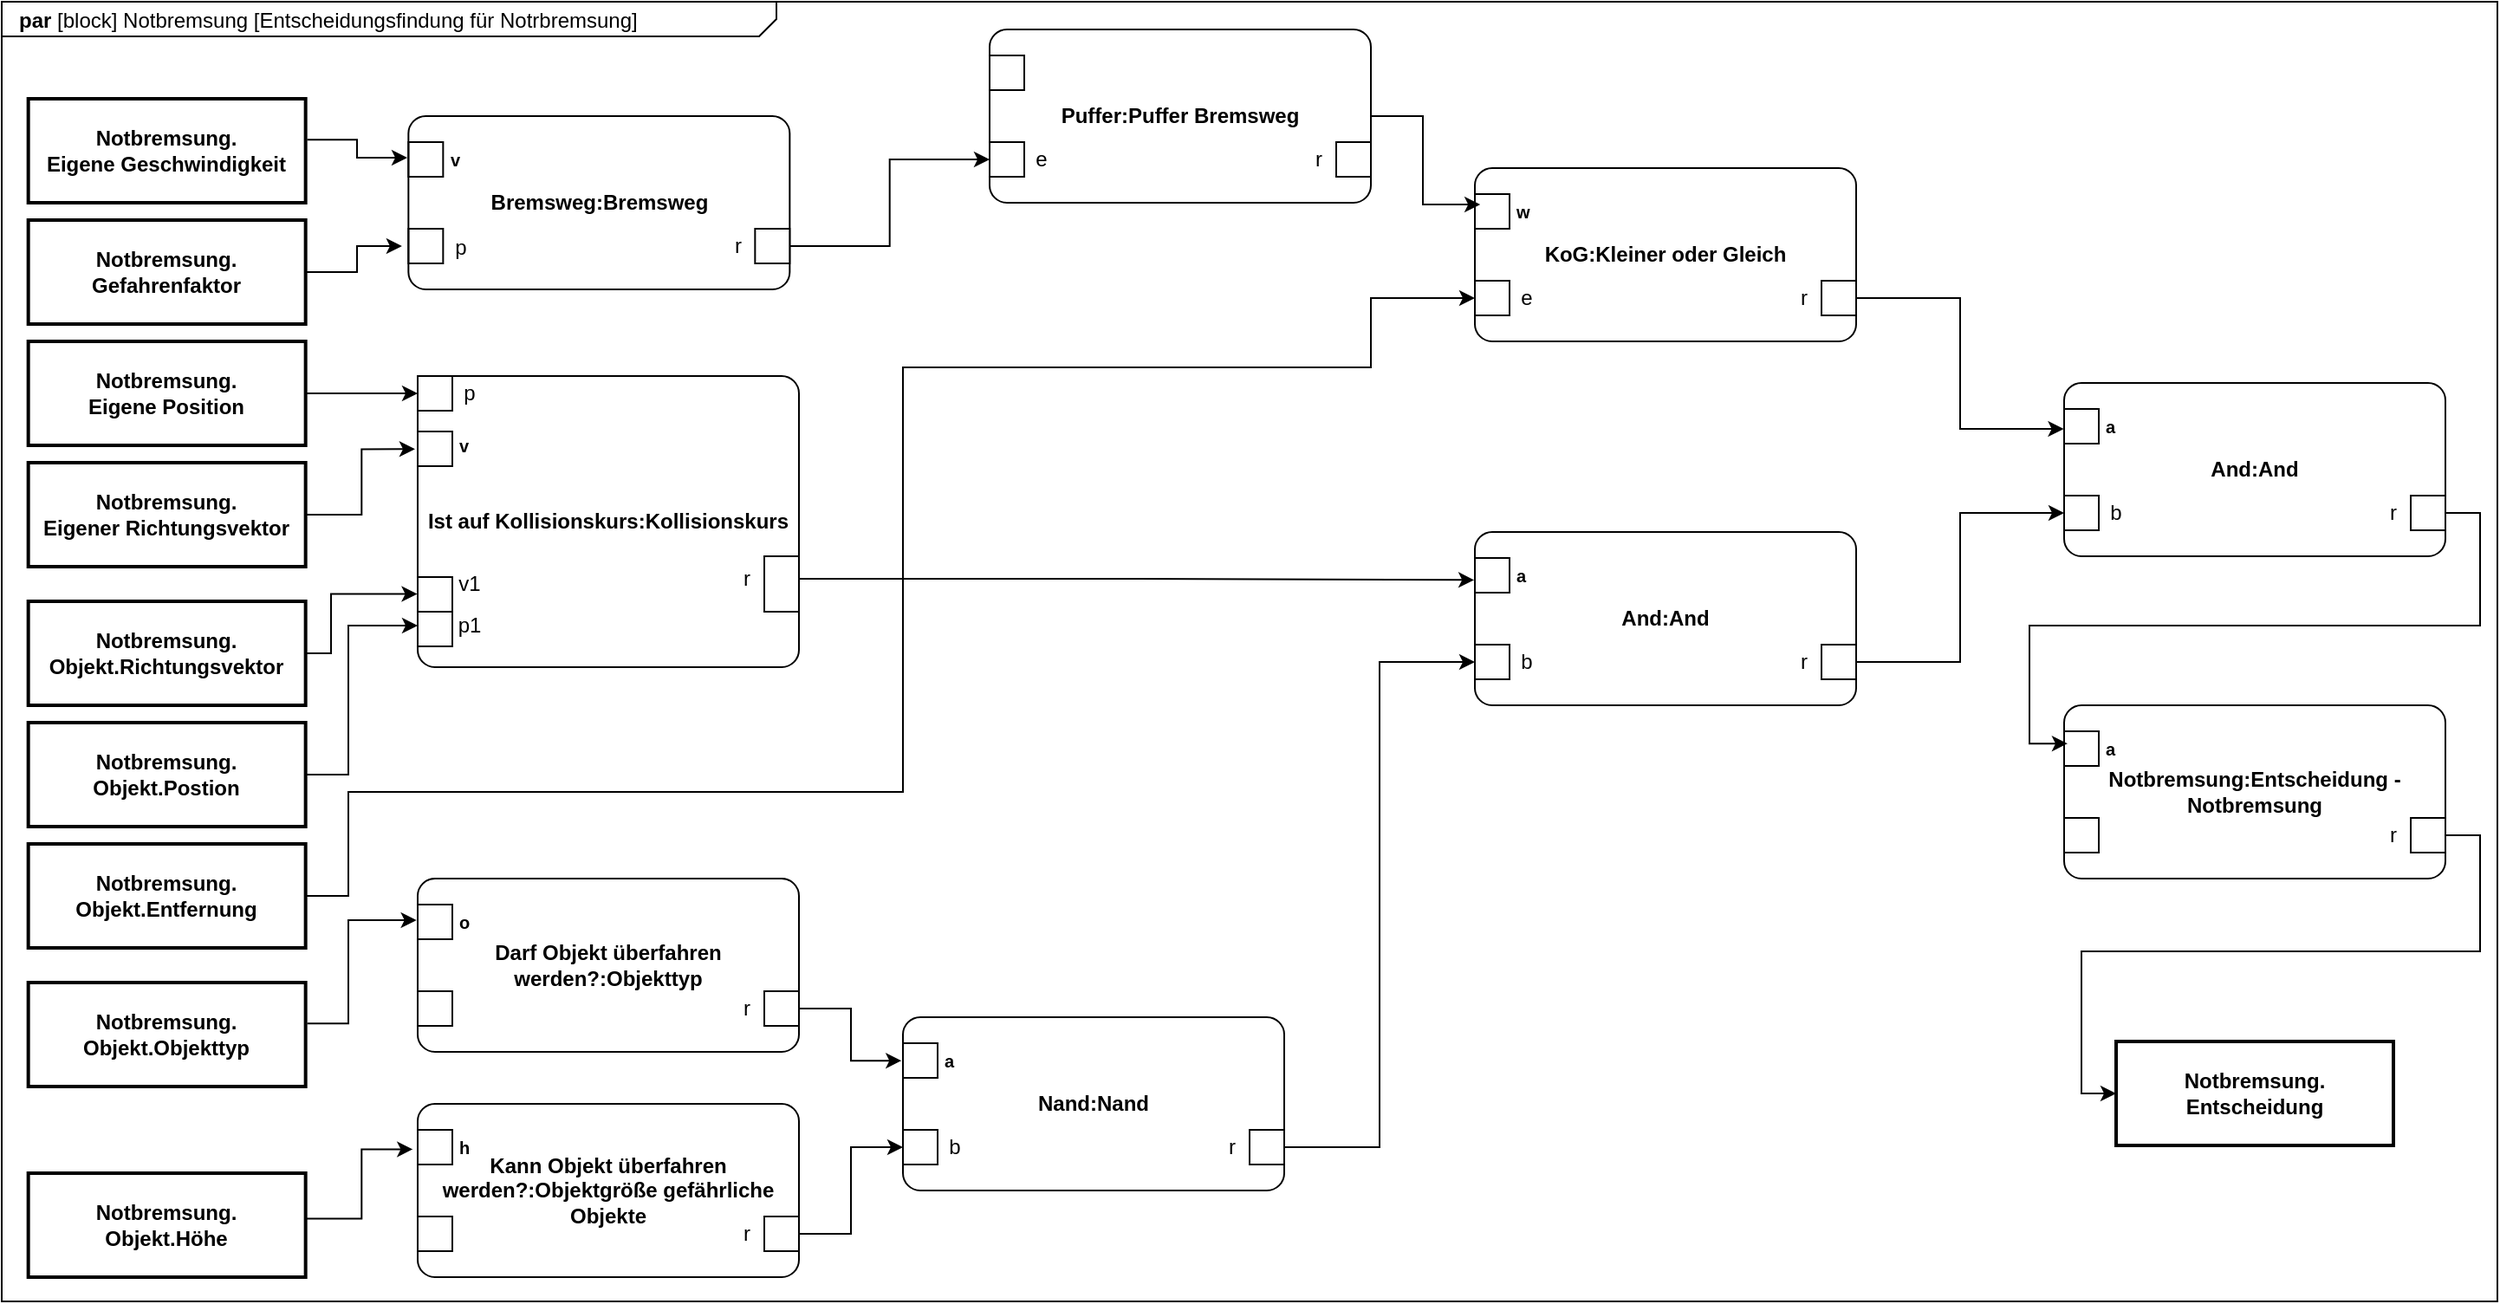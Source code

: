 <mxfile version="22.1.18" type="device" pages="2">
  <diagram name="par" id="Bq7eF_4bBTD27X3pA19A">
    <mxGraphModel dx="1434" dy="752" grid="1" gridSize="10" guides="1" tooltips="1" connect="1" arrows="1" fold="1" page="1" pageScale="1" pageWidth="1169" pageHeight="827" math="0" shadow="0">
      <root>
        <mxCell id="0" />
        <mxCell id="1" parent="0" />
        <mxCell id="tHy0NTULSGOU4mEi5fOq-87" value="&lt;p style=&quot;margin:0px;margin-top:4px;margin-left:10px;text-align:left;&quot;&gt;&lt;b&gt;par &lt;/b&gt;[block]&amp;nbsp;Notbremsung [Entscheidungsfindung für Notrbremsung]&lt;/p&gt;" style="html=1;shape=mxgraph.sysml.package;labelX=447;align=left;spacingLeft=10;overflow=fill;whiteSpace=wrap;recursiveResize=0;" parent="1" vertex="1">
          <mxGeometry x="30" y="30" width="1440" height="750" as="geometry" />
        </mxCell>
        <mxCell id="tHy0NTULSGOU4mEi5fOq-1" value="Kann Objekt überfahren werden?:&lt;b&gt;Objektgröße gefährliche Objekte&lt;/b&gt;" style="html=1;shape=mxgraph.sysml.paramDgm;fontStyle=1;whiteSpace=wrap;align=center;points=[[0,0.5,0,0,0]];" parent="1" vertex="1">
          <mxGeometry x="270" y="666" width="220" height="100" as="geometry" />
        </mxCell>
        <mxCell id="tHy0NTULSGOU4mEi5fOq-2" value="h" style="resizable=0;html=1;align=left;verticalAlign=middle;labelPosition=left;verticalLabelPosition=middle;labelBackgroundColor=none;fontSize=10;spacingLeft=22;fontStyle=1;" parent="tHy0NTULSGOU4mEi5fOq-1" connectable="0" vertex="1">
          <mxGeometry y="25" as="geometry" />
        </mxCell>
        <mxCell id="tHy0NTULSGOU4mEi5fOq-3" value="" style="resizable=0;html=1;align=left;verticalAlign=middle;labelPosition=left;verticalLabelPosition=middle;labelBackgroundColor=none;fontSize=10;spacingLeft=22;fontStyle=1;" parent="tHy0NTULSGOU4mEi5fOq-1" connectable="0" vertex="1">
          <mxGeometry y="75" as="geometry" />
        </mxCell>
        <mxCell id="tHy0NTULSGOU4mEi5fOq-33" value="" style="verticalLabelPosition=bottom;verticalAlign=top;html=1;shape=mxgraph.basic.rect;fillColor2=none;strokeWidth=1;size=20;indent=5;" parent="tHy0NTULSGOU4mEi5fOq-1" vertex="1">
          <mxGeometry x="200" y="65" width="20" height="20" as="geometry" />
        </mxCell>
        <mxCell id="tHy0NTULSGOU4mEi5fOq-34" value="r" style="text;html=1;strokeColor=none;fillColor=none;align=center;verticalAlign=middle;whiteSpace=wrap;rounded=0;" parent="tHy0NTULSGOU4mEi5fOq-1" vertex="1">
          <mxGeometry x="160" y="60" width="60" height="30" as="geometry" />
        </mxCell>
        <mxCell id="tHy0NTULSGOU4mEi5fOq-7" value="Notbremsung.&lt;br&gt;Objekt.Höhe" style="shape=rect;strokeWidth=2;fontStyle=1;html=1;whiteSpace=wrap;align=center;" parent="1" vertex="1">
          <mxGeometry x="45.33" y="706" width="160" height="60" as="geometry" />
        </mxCell>
        <mxCell id="tHy0NTULSGOU4mEi5fOq-8" value="" style="align=left;html=1;verticalAlign=middle;labelPosition=right;verticalLabelPosition=middle;labelBackgroundColor=none;fontSize=10" parent="tHy0NTULSGOU4mEi5fOq-7" connectable="0" vertex="1">
          <mxGeometry x="160" y="30" as="geometry" />
        </mxCell>
        <mxCell id="tHy0NTULSGOU4mEi5fOq-14" style="edgeStyle=orthogonalEdgeStyle;rounded=0;orthogonalLoop=1;jettySize=auto;html=1;exitX=1.004;exitY=0.437;exitDx=0;exitDy=0;exitPerimeter=0;entryX=-0.013;entryY=0.262;entryDx=0;entryDy=0;entryPerimeter=0;" parent="1" source="tHy0NTULSGOU4mEi5fOq-7" target="tHy0NTULSGOU4mEi5fOq-1" edge="1">
          <mxGeometry relative="1" as="geometry">
            <mxPoint x="270" y="696.32" as="targetPoint" />
          </mxGeometry>
        </mxCell>
        <mxCell id="tHy0NTULSGOU4mEi5fOq-157" style="edgeStyle=orthogonalEdgeStyle;rounded=0;orthogonalLoop=1;jettySize=auto;html=1;exitX=1;exitY=0.5;exitDx=0;exitDy=0;entryX=0;entryY=0.5;entryDx=0;entryDy=0;" parent="1" source="tHy0NTULSGOU4mEi5fOq-15" target="tHy0NTULSGOU4mEi5fOq-156" edge="1">
          <mxGeometry relative="1" as="geometry">
            <Array as="points">
              <mxPoint x="230" y="546" />
              <mxPoint x="230" y="486" />
              <mxPoint x="550" y="486" />
              <mxPoint x="550" y="241" />
              <mxPoint x="820" y="241" />
              <mxPoint x="820" y="201" />
            </Array>
          </mxGeometry>
        </mxCell>
        <mxCell id="tHy0NTULSGOU4mEi5fOq-15" value="Notbremsung.&lt;br&gt;Objekt.Entfernung" style="shape=rect;strokeWidth=2;fontStyle=1;html=1;whiteSpace=wrap;align=center;" parent="1" vertex="1">
          <mxGeometry x="45.33" y="516" width="160" height="60" as="geometry" />
        </mxCell>
        <mxCell id="tHy0NTULSGOU4mEi5fOq-16" value="" style="align=left;html=1;verticalAlign=middle;labelPosition=right;verticalLabelPosition=middle;labelBackgroundColor=none;fontSize=10" parent="tHy0NTULSGOU4mEi5fOq-15" connectable="0" vertex="1">
          <mxGeometry x="160" y="30" as="geometry" />
        </mxCell>
        <mxCell id="tHy0NTULSGOU4mEi5fOq-27" value="Notbremsung.&lt;br&gt;Objekt.Objekttyp" style="shape=rect;strokeWidth=2;fontStyle=1;html=1;whiteSpace=wrap;align=center;" parent="1" vertex="1">
          <mxGeometry x="45.33" y="596" width="160" height="60" as="geometry" />
        </mxCell>
        <mxCell id="tHy0NTULSGOU4mEi5fOq-28" value="" style="align=left;html=1;verticalAlign=middle;labelPosition=right;verticalLabelPosition=middle;labelBackgroundColor=none;fontSize=10" parent="tHy0NTULSGOU4mEi5fOq-27" connectable="0" vertex="1">
          <mxGeometry x="160" y="30" as="geometry" />
        </mxCell>
        <mxCell id="tHy0NTULSGOU4mEi5fOq-29" value="Darf Objekt überfahren werden?:Objekttyp" style="html=1;shape=mxgraph.sysml.paramDgm;fontStyle=1;whiteSpace=wrap;align=center;" parent="1" vertex="1">
          <mxGeometry x="270" y="536" width="220" height="100" as="geometry" />
        </mxCell>
        <mxCell id="tHy0NTULSGOU4mEi5fOq-30" value="o" style="resizable=0;html=1;align=left;verticalAlign=middle;labelPosition=left;verticalLabelPosition=middle;labelBackgroundColor=none;fontSize=10;spacingLeft=22;fontStyle=1;" parent="tHy0NTULSGOU4mEi5fOq-29" connectable="0" vertex="1">
          <mxGeometry y="25" as="geometry" />
        </mxCell>
        <mxCell id="tHy0NTULSGOU4mEi5fOq-31" value="" style="resizable=0;html=1;align=left;verticalAlign=middle;labelPosition=left;verticalLabelPosition=middle;labelBackgroundColor=none;fontSize=10;spacingLeft=22;fontStyle=1;" parent="tHy0NTULSGOU4mEi5fOq-29" connectable="0" vertex="1">
          <mxGeometry y="75" as="geometry" />
        </mxCell>
        <mxCell id="tHy0NTULSGOU4mEi5fOq-39" value="" style="verticalLabelPosition=bottom;verticalAlign=top;html=1;shape=mxgraph.basic.rect;fillColor2=none;strokeWidth=1;size=20;indent=5;" parent="tHy0NTULSGOU4mEi5fOq-29" vertex="1">
          <mxGeometry x="200" y="65" width="20" height="20" as="geometry" />
        </mxCell>
        <mxCell id="tHy0NTULSGOU4mEi5fOq-40" value="r" style="text;html=1;strokeColor=none;fillColor=none;align=center;verticalAlign=middle;whiteSpace=wrap;rounded=0;" parent="tHy0NTULSGOU4mEi5fOq-29" vertex="1">
          <mxGeometry x="160" y="60" width="60" height="30" as="geometry" />
        </mxCell>
        <mxCell id="tHy0NTULSGOU4mEi5fOq-32" style="edgeStyle=orthogonalEdgeStyle;rounded=0;orthogonalLoop=1;jettySize=auto;html=1;exitX=1.006;exitY=0.394;exitDx=0;exitDy=0;entryX=-0.003;entryY=0.24;entryDx=0;entryDy=0;entryPerimeter=0;exitPerimeter=0;" parent="1" source="tHy0NTULSGOU4mEi5fOq-27" target="tHy0NTULSGOU4mEi5fOq-29" edge="1">
          <mxGeometry relative="1" as="geometry">
            <mxPoint x="211" y="566" as="sourcePoint" />
            <mxPoint x="270" y="566" as="targetPoint" />
            <Array as="points">
              <mxPoint x="230" y="620" />
              <mxPoint x="230" y="560" />
            </Array>
          </mxGeometry>
        </mxCell>
        <mxCell id="tHy0NTULSGOU4mEi5fOq-41" value="Notbremsung:Entscheidung - Notbremsung" style="html=1;shape=mxgraph.sysml.paramDgm;fontStyle=1;whiteSpace=wrap;align=center;" parent="1" vertex="1">
          <mxGeometry x="1220" y="436" width="220" height="100" as="geometry" />
        </mxCell>
        <mxCell id="tHy0NTULSGOU4mEi5fOq-42" value="a" style="resizable=0;html=1;align=left;verticalAlign=middle;labelPosition=left;verticalLabelPosition=middle;labelBackgroundColor=none;fontSize=10;spacingLeft=22;fontStyle=1;" parent="tHy0NTULSGOU4mEi5fOq-41" connectable="0" vertex="1">
          <mxGeometry y="25" as="geometry" />
        </mxCell>
        <mxCell id="tHy0NTULSGOU4mEi5fOq-43" value="" style="resizable=0;html=1;align=left;verticalAlign=middle;labelPosition=left;verticalLabelPosition=middle;labelBackgroundColor=none;fontSize=10;spacingLeft=22;fontStyle=1;" parent="tHy0NTULSGOU4mEi5fOq-41" connectable="0" vertex="1">
          <mxGeometry y="75" as="geometry" />
        </mxCell>
        <mxCell id="tHy0NTULSGOU4mEi5fOq-44" value="" style="verticalLabelPosition=bottom;verticalAlign=top;html=1;shape=mxgraph.basic.rect;fillColor2=none;strokeWidth=1;size=20;indent=5;" parent="tHy0NTULSGOU4mEi5fOq-41" vertex="1">
          <mxGeometry x="200" y="65" width="20" height="20" as="geometry" />
        </mxCell>
        <mxCell id="tHy0NTULSGOU4mEi5fOq-45" value="r" style="text;html=1;strokeColor=none;fillColor=none;align=center;verticalAlign=middle;whiteSpace=wrap;rounded=0;" parent="tHy0NTULSGOU4mEi5fOq-41" vertex="1">
          <mxGeometry x="160" y="60" width="60" height="30" as="geometry" />
        </mxCell>
        <mxCell id="tHy0NTULSGOU4mEi5fOq-76" value="Notbremsung.&lt;br&gt;Entscheidung" style="shape=rect;strokeWidth=2;fontStyle=1;html=1;whiteSpace=wrap;align=center;" parent="1" vertex="1">
          <mxGeometry x="1250" y="630" width="160" height="60" as="geometry" />
        </mxCell>
        <mxCell id="tHy0NTULSGOU4mEi5fOq-77" value="" style="align=left;html=1;verticalAlign=middle;labelPosition=right;verticalLabelPosition=middle;labelBackgroundColor=none;fontSize=10" parent="tHy0NTULSGOU4mEi5fOq-76" connectable="0" vertex="1">
          <mxGeometry x="160" y="30" as="geometry" />
        </mxCell>
        <mxCell id="tHy0NTULSGOU4mEi5fOq-78" style="edgeStyle=orthogonalEdgeStyle;rounded=0;orthogonalLoop=1;jettySize=auto;html=1;exitX=1;exitY=0.5;exitDx=0;exitDy=0;entryX=0;entryY=0.5;entryDx=0;entryDy=0;" parent="1" source="tHy0NTULSGOU4mEi5fOq-45" target="tHy0NTULSGOU4mEi5fOq-76" edge="1">
          <mxGeometry relative="1" as="geometry">
            <Array as="points">
              <mxPoint x="1460" y="511" />
              <mxPoint x="1460" y="578" />
              <mxPoint x="1230" y="578" />
              <mxPoint x="1230" y="660" />
            </Array>
          </mxGeometry>
        </mxCell>
        <mxCell id="tHy0NTULSGOU4mEi5fOq-95" value="Notbremsung.&lt;br&gt;Eigene Geschwindigkeit" style="shape=rect;strokeWidth=2;fontStyle=1;html=1;whiteSpace=wrap;align=center;" parent="1" vertex="1">
          <mxGeometry x="45.33" y="86" width="160" height="60" as="geometry" />
        </mxCell>
        <mxCell id="tHy0NTULSGOU4mEi5fOq-96" value="" style="align=left;html=1;verticalAlign=middle;labelPosition=right;verticalLabelPosition=middle;labelBackgroundColor=none;fontSize=10" parent="tHy0NTULSGOU4mEi5fOq-95" connectable="0" vertex="1">
          <mxGeometry x="160" y="30" as="geometry" />
        </mxCell>
        <mxCell id="tHy0NTULSGOU4mEi5fOq-97" value="Bremsweg:Bremsweg" style="html=1;shape=mxgraph.sysml.paramDgm;fontStyle=1;whiteSpace=wrap;align=center;" parent="1" vertex="1">
          <mxGeometry x="264.67" y="96" width="220" height="100" as="geometry" />
        </mxCell>
        <mxCell id="tHy0NTULSGOU4mEi5fOq-98" value="v" style="resizable=0;html=1;align=left;verticalAlign=middle;labelPosition=left;verticalLabelPosition=middle;labelBackgroundColor=none;fontSize=10;spacingLeft=22;fontStyle=1;" parent="tHy0NTULSGOU4mEi5fOq-97" connectable="0" vertex="1">
          <mxGeometry y="25" as="geometry" />
        </mxCell>
        <mxCell id="tHy0NTULSGOU4mEi5fOq-99" value="" style="resizable=0;html=1;align=left;verticalAlign=middle;labelPosition=left;verticalLabelPosition=middle;labelBackgroundColor=none;fontSize=10;spacingLeft=22;fontStyle=1;" parent="tHy0NTULSGOU4mEi5fOq-97" connectable="0" vertex="1">
          <mxGeometry y="75" as="geometry" />
        </mxCell>
        <mxCell id="tHy0NTULSGOU4mEi5fOq-100" value="" style="verticalLabelPosition=bottom;verticalAlign=top;html=1;shape=mxgraph.basic.rect;fillColor2=none;strokeWidth=1;size=20;indent=5;" parent="tHy0NTULSGOU4mEi5fOq-97" vertex="1">
          <mxGeometry x="200" y="65" width="20" height="20" as="geometry" />
        </mxCell>
        <mxCell id="tHy0NTULSGOU4mEi5fOq-101" value="r" style="text;html=1;strokeColor=none;fillColor=none;align=center;verticalAlign=middle;whiteSpace=wrap;rounded=0;" parent="tHy0NTULSGOU4mEi5fOq-97" vertex="1">
          <mxGeometry x="160" y="60" width="60" height="30" as="geometry" />
        </mxCell>
        <mxCell id="L7YWl0bMIOGRYdbRFLIR-4" value="p" style="text;html=1;strokeColor=none;fillColor=none;align=center;verticalAlign=middle;whiteSpace=wrap;rounded=0;" parent="tHy0NTULSGOU4mEi5fOq-97" vertex="1">
          <mxGeometry x="-44.67" y="52" width="150" height="48" as="geometry" />
        </mxCell>
        <mxCell id="tHy0NTULSGOU4mEi5fOq-102" style="edgeStyle=orthogonalEdgeStyle;rounded=0;orthogonalLoop=1;jettySize=auto;html=1;exitX=1.006;exitY=0.394;exitDx=0;exitDy=0;entryX=-0.003;entryY=0.24;entryDx=0;entryDy=0;entryPerimeter=0;exitPerimeter=0;" parent="1" source="tHy0NTULSGOU4mEi5fOq-95" target="tHy0NTULSGOU4mEi5fOq-97" edge="1">
          <mxGeometry relative="1" as="geometry">
            <mxPoint x="205.67" y="126" as="sourcePoint" />
            <mxPoint x="264.67" y="126" as="targetPoint" />
          </mxGeometry>
        </mxCell>
        <mxCell id="tHy0NTULSGOU4mEi5fOq-104" value="Notbremsung.&lt;br&gt;Eigener Richtungsvektor" style="shape=rect;strokeWidth=2;fontStyle=1;html=1;whiteSpace=wrap;align=center;" parent="1" vertex="1">
          <mxGeometry x="45.33" y="296" width="160" height="60" as="geometry" />
        </mxCell>
        <mxCell id="tHy0NTULSGOU4mEi5fOq-105" value="" style="align=left;html=1;verticalAlign=middle;labelPosition=right;verticalLabelPosition=middle;labelBackgroundColor=none;fontSize=10" parent="tHy0NTULSGOU4mEi5fOq-104" connectable="0" vertex="1">
          <mxGeometry x="160" y="30" as="geometry" />
        </mxCell>
        <mxCell id="tHy0NTULSGOU4mEi5fOq-150" style="edgeStyle=orthogonalEdgeStyle;rounded=0;orthogonalLoop=1;jettySize=auto;html=1;exitX=1;exitY=0.5;exitDx=0;exitDy=0;entryX=0;entryY=0.5;entryDx=0;entryDy=0;" parent="1" source="tHy0NTULSGOU4mEi5fOq-106" target="tHy0NTULSGOU4mEi5fOq-146" edge="1">
          <mxGeometry relative="1" as="geometry">
            <Array as="points">
              <mxPoint x="230" y="476" />
              <mxPoint x="230" y="390" />
            </Array>
          </mxGeometry>
        </mxCell>
        <mxCell id="tHy0NTULSGOU4mEi5fOq-106" value="Notbremsung.&lt;br&gt;Objekt.Postion" style="shape=rect;strokeWidth=2;fontStyle=1;html=1;whiteSpace=wrap;align=center;" parent="1" vertex="1">
          <mxGeometry x="45.33" y="446" width="160" height="60" as="geometry" />
        </mxCell>
        <mxCell id="tHy0NTULSGOU4mEi5fOq-107" value="" style="align=left;html=1;verticalAlign=middle;labelPosition=right;verticalLabelPosition=middle;labelBackgroundColor=none;fontSize=10" parent="tHy0NTULSGOU4mEi5fOq-106" connectable="0" vertex="1">
          <mxGeometry x="160" y="30" as="geometry" />
        </mxCell>
        <mxCell id="tHy0NTULSGOU4mEi5fOq-149" style="edgeStyle=orthogonalEdgeStyle;rounded=0;orthogonalLoop=1;jettySize=auto;html=1;exitX=1;exitY=0.5;exitDx=0;exitDy=0;entryX=0;entryY=0.5;entryDx=0;entryDy=0;" parent="1" source="tHy0NTULSGOU4mEi5fOq-108" target="tHy0NTULSGOU4mEi5fOq-147" edge="1">
          <mxGeometry relative="1" as="geometry" />
        </mxCell>
        <mxCell id="tHy0NTULSGOU4mEi5fOq-108" value="Notbremsung.&lt;br&gt;Eigene Position" style="shape=rect;strokeWidth=2;fontStyle=1;html=1;whiteSpace=wrap;align=center;" parent="1" vertex="1">
          <mxGeometry x="45.33" y="226" width="160" height="60" as="geometry" />
        </mxCell>
        <mxCell id="tHy0NTULSGOU4mEi5fOq-109" value="" style="align=left;html=1;verticalAlign=middle;labelPosition=right;verticalLabelPosition=middle;labelBackgroundColor=none;fontSize=10" parent="tHy0NTULSGOU4mEi5fOq-108" connectable="0" vertex="1">
          <mxGeometry x="160" y="30" as="geometry" />
        </mxCell>
        <mxCell id="tHy0NTULSGOU4mEi5fOq-110" value="Notbremsung.&lt;br&gt;Objekt.Richtungsvektor" style="shape=rect;strokeWidth=2;fontStyle=1;html=1;whiteSpace=wrap;align=center;" parent="1" vertex="1">
          <mxGeometry x="45.33" y="376" width="160" height="60" as="geometry" />
        </mxCell>
        <mxCell id="tHy0NTULSGOU4mEi5fOq-111" value="" style="align=left;html=1;verticalAlign=middle;labelPosition=right;verticalLabelPosition=middle;labelBackgroundColor=none;fontSize=10" parent="tHy0NTULSGOU4mEi5fOq-110" connectable="0" vertex="1">
          <mxGeometry x="160" y="30" as="geometry" />
        </mxCell>
        <mxCell id="tHy0NTULSGOU4mEi5fOq-118" value="Nand:Nand" style="html=1;shape=mxgraph.sysml.paramDgm;fontStyle=1;whiteSpace=wrap;align=center;" parent="1" vertex="1">
          <mxGeometry x="550" y="616" width="220" height="100" as="geometry" />
        </mxCell>
        <mxCell id="tHy0NTULSGOU4mEi5fOq-119" value="a" style="resizable=0;html=1;align=left;verticalAlign=middle;labelPosition=left;verticalLabelPosition=middle;labelBackgroundColor=none;fontSize=10;spacingLeft=22;fontStyle=1;" parent="tHy0NTULSGOU4mEi5fOq-118" connectable="0" vertex="1">
          <mxGeometry y="25" as="geometry" />
        </mxCell>
        <mxCell id="tHy0NTULSGOU4mEi5fOq-120" value="" style="resizable=0;html=1;align=left;verticalAlign=middle;labelPosition=left;verticalLabelPosition=middle;labelBackgroundColor=none;fontSize=10;spacingLeft=22;fontStyle=1;" parent="tHy0NTULSGOU4mEi5fOq-118" connectable="0" vertex="1">
          <mxGeometry y="75" as="geometry" />
        </mxCell>
        <mxCell id="tHy0NTULSGOU4mEi5fOq-121" value="" style="verticalLabelPosition=bottom;verticalAlign=top;html=1;shape=mxgraph.basic.rect;fillColor2=none;strokeWidth=1;size=20;indent=5;" parent="tHy0NTULSGOU4mEi5fOq-118" vertex="1">
          <mxGeometry x="200" y="65" width="20" height="20" as="geometry" />
        </mxCell>
        <mxCell id="tHy0NTULSGOU4mEi5fOq-122" value="r" style="text;html=1;strokeColor=none;fillColor=none;align=center;verticalAlign=middle;whiteSpace=wrap;rounded=0;" parent="tHy0NTULSGOU4mEi5fOq-118" vertex="1">
          <mxGeometry x="160" y="60" width="60" height="30" as="geometry" />
        </mxCell>
        <mxCell id="tHy0NTULSGOU4mEi5fOq-123" value="b" style="text;html=1;strokeColor=none;fillColor=none;align=center;verticalAlign=middle;whiteSpace=wrap;rounded=0;" parent="tHy0NTULSGOU4mEi5fOq-118" vertex="1">
          <mxGeometry y="60" width="60" height="30" as="geometry" />
        </mxCell>
        <mxCell id="tHy0NTULSGOU4mEi5fOq-124" style="edgeStyle=orthogonalEdgeStyle;rounded=0;orthogonalLoop=1;jettySize=auto;html=1;exitX=1;exitY=0.5;exitDx=0;exitDy=0;entryX=-0.004;entryY=0.251;entryDx=0;entryDy=0;entryPerimeter=0;" parent="1" source="tHy0NTULSGOU4mEi5fOq-40" target="tHy0NTULSGOU4mEi5fOq-118" edge="1">
          <mxGeometry relative="1" as="geometry" />
        </mxCell>
        <mxCell id="tHy0NTULSGOU4mEi5fOq-125" style="edgeStyle=orthogonalEdgeStyle;rounded=0;orthogonalLoop=1;jettySize=auto;html=1;exitX=1;exitY=0.5;exitDx=0;exitDy=0;entryX=0;entryY=0.5;entryDx=0;entryDy=0;" parent="1" source="tHy0NTULSGOU4mEi5fOq-34" target="tHy0NTULSGOU4mEi5fOq-123" edge="1">
          <mxGeometry relative="1" as="geometry" />
        </mxCell>
        <mxCell id="tHy0NTULSGOU4mEi5fOq-126" value="Ist auf Kollisionskurs:Kollisionskurs" style="html=1;shape=mxgraph.sysml.paramDgm;fontStyle=1;whiteSpace=wrap;align=center;" parent="1" vertex="1">
          <mxGeometry x="270" y="246" width="220" height="168" as="geometry" />
        </mxCell>
        <mxCell id="tHy0NTULSGOU4mEi5fOq-127" value="v" style="resizable=0;html=1;align=left;verticalAlign=middle;labelPosition=left;verticalLabelPosition=middle;labelBackgroundColor=none;fontSize=10;spacingLeft=22;fontStyle=1;" parent="tHy0NTULSGOU4mEi5fOq-126" connectable="0" vertex="1">
          <mxGeometry y="40" as="geometry" />
        </mxCell>
        <mxCell id="tHy0NTULSGOU4mEi5fOq-128" value="" style="resizable=0;html=1;align=left;verticalAlign=middle;labelPosition=left;verticalLabelPosition=middle;labelBackgroundColor=none;fontSize=10;spacingLeft=22;fontStyle=1;" parent="tHy0NTULSGOU4mEi5fOq-126" connectable="0" vertex="1">
          <mxGeometry y="120" as="geometry" />
        </mxCell>
        <mxCell id="tHy0NTULSGOU4mEi5fOq-129" value="" style="verticalLabelPosition=bottom;verticalAlign=top;html=1;shape=mxgraph.basic.rect;fillColor2=none;strokeWidth=1;size=20;indent=5;" parent="tHy0NTULSGOU4mEi5fOq-126" vertex="1">
          <mxGeometry x="200" y="104" width="20" height="32" as="geometry" />
        </mxCell>
        <mxCell id="tHy0NTULSGOU4mEi5fOq-130" value="r" style="text;html=1;strokeColor=none;fillColor=none;align=center;verticalAlign=middle;whiteSpace=wrap;rounded=0;" parent="tHy0NTULSGOU4mEi5fOq-126" vertex="1">
          <mxGeometry x="160" y="90" width="60" height="54" as="geometry" />
        </mxCell>
        <mxCell id="tHy0NTULSGOU4mEi5fOq-131" value="v1" style="text;html=1;strokeColor=none;fillColor=none;align=center;verticalAlign=middle;whiteSpace=wrap;rounded=0;" parent="tHy0NTULSGOU4mEi5fOq-126" vertex="1">
          <mxGeometry y="96" width="60" height="48" as="geometry" />
        </mxCell>
        <mxCell id="tHy0NTULSGOU4mEi5fOq-143" value="" style="rounded=0;whiteSpace=wrap;html=1;" parent="tHy0NTULSGOU4mEi5fOq-126" vertex="1">
          <mxGeometry y="136" width="20" height="20" as="geometry" />
        </mxCell>
        <mxCell id="tHy0NTULSGOU4mEi5fOq-145" value="" style="rounded=0;whiteSpace=wrap;html=1;" parent="tHy0NTULSGOU4mEi5fOq-126" vertex="1">
          <mxGeometry width="20" height="20" as="geometry" />
        </mxCell>
        <mxCell id="tHy0NTULSGOU4mEi5fOq-146" value="p1" style="text;html=1;strokeColor=none;fillColor=none;align=center;verticalAlign=middle;whiteSpace=wrap;rounded=0;" parent="tHy0NTULSGOU4mEi5fOq-126" vertex="1">
          <mxGeometry y="120" width="60" height="48" as="geometry" />
        </mxCell>
        <mxCell id="tHy0NTULSGOU4mEi5fOq-147" value="p" style="text;html=1;strokeColor=none;fillColor=none;align=center;verticalAlign=middle;whiteSpace=wrap;rounded=0;" parent="tHy0NTULSGOU4mEi5fOq-126" vertex="1">
          <mxGeometry y="-14" width="60" height="48" as="geometry" />
        </mxCell>
        <mxCell id="tHy0NTULSGOU4mEi5fOq-133" style="edgeStyle=orthogonalEdgeStyle;rounded=0;orthogonalLoop=1;jettySize=auto;html=1;exitX=1;exitY=0.5;exitDx=0;exitDy=0;entryX=-0.007;entryY=0.251;entryDx=0;entryDy=0;entryPerimeter=0;" parent="1" source="tHy0NTULSGOU4mEi5fOq-104" target="tHy0NTULSGOU4mEi5fOq-126" edge="1">
          <mxGeometry relative="1" as="geometry" />
        </mxCell>
        <mxCell id="tHy0NTULSGOU4mEi5fOq-134" value="And:And" style="html=1;shape=mxgraph.sysml.paramDgm;fontStyle=1;whiteSpace=wrap;align=center;" parent="1" vertex="1">
          <mxGeometry x="880" y="336" width="220" height="100" as="geometry" />
        </mxCell>
        <mxCell id="tHy0NTULSGOU4mEi5fOq-135" value="a" style="resizable=0;html=1;align=left;verticalAlign=middle;labelPosition=left;verticalLabelPosition=middle;labelBackgroundColor=none;fontSize=10;spacingLeft=22;fontStyle=1;" parent="tHy0NTULSGOU4mEi5fOq-134" connectable="0" vertex="1">
          <mxGeometry y="25" as="geometry" />
        </mxCell>
        <mxCell id="tHy0NTULSGOU4mEi5fOq-136" value="" style="resizable=0;html=1;align=left;verticalAlign=middle;labelPosition=left;verticalLabelPosition=middle;labelBackgroundColor=none;fontSize=10;spacingLeft=22;fontStyle=1;" parent="tHy0NTULSGOU4mEi5fOq-134" connectable="0" vertex="1">
          <mxGeometry y="100" as="geometry" />
        </mxCell>
        <mxCell id="tHy0NTULSGOU4mEi5fOq-137" value="" style="verticalLabelPosition=bottom;verticalAlign=top;html=1;shape=mxgraph.basic.rect;fillColor2=none;strokeWidth=1;size=20;indent=5;" parent="tHy0NTULSGOU4mEi5fOq-134" vertex="1">
          <mxGeometry x="200" y="65" width="20" height="20" as="geometry" />
        </mxCell>
        <mxCell id="tHy0NTULSGOU4mEi5fOq-138" value="r" style="text;html=1;strokeColor=none;fillColor=none;align=center;verticalAlign=middle;whiteSpace=wrap;rounded=0;" parent="tHy0NTULSGOU4mEi5fOq-134" vertex="1">
          <mxGeometry x="160" y="60" width="60" height="30" as="geometry" />
        </mxCell>
        <mxCell id="tHy0NTULSGOU4mEi5fOq-139" value="b" style="text;html=1;strokeColor=none;fillColor=none;align=center;verticalAlign=middle;whiteSpace=wrap;rounded=0;" parent="tHy0NTULSGOU4mEi5fOq-134" vertex="1">
          <mxGeometry y="60" width="60" height="30" as="geometry" />
        </mxCell>
        <mxCell id="tHy0NTULSGOU4mEi5fOq-141" style="edgeStyle=orthogonalEdgeStyle;rounded=0;orthogonalLoop=1;jettySize=auto;html=1;exitX=1;exitY=0.5;exitDx=0;exitDy=0;entryX=-0.002;entryY=0.277;entryDx=0;entryDy=0;entryPerimeter=0;" parent="1" source="tHy0NTULSGOU4mEi5fOq-130" target="tHy0NTULSGOU4mEi5fOq-134" edge="1">
          <mxGeometry relative="1" as="geometry">
            <mxPoint x="880" y="386" as="targetPoint" />
          </mxGeometry>
        </mxCell>
        <mxCell id="tHy0NTULSGOU4mEi5fOq-148" style="edgeStyle=orthogonalEdgeStyle;rounded=0;orthogonalLoop=1;jettySize=auto;html=1;exitX=1;exitY=0.5;exitDx=0;exitDy=0;entryX=-0.004;entryY=0.121;entryDx=0;entryDy=0;entryPerimeter=0;" parent="1" source="tHy0NTULSGOU4mEi5fOq-110" target="tHy0NTULSGOU4mEi5fOq-146" edge="1">
          <mxGeometry relative="1" as="geometry">
            <Array as="points">
              <mxPoint x="220" y="406" />
              <mxPoint x="220" y="372" />
            </Array>
          </mxGeometry>
        </mxCell>
        <mxCell id="tHy0NTULSGOU4mEi5fOq-151" value="KoG:Kleiner oder Gleich" style="html=1;shape=mxgraph.sysml.paramDgm;fontStyle=1;whiteSpace=wrap;align=center;" parent="1" vertex="1">
          <mxGeometry x="880" y="126" width="220" height="100" as="geometry" />
        </mxCell>
        <mxCell id="tHy0NTULSGOU4mEi5fOq-152" value="w" style="resizable=0;html=1;align=left;verticalAlign=middle;labelPosition=left;verticalLabelPosition=middle;labelBackgroundColor=none;fontSize=10;spacingLeft=22;fontStyle=1;" parent="tHy0NTULSGOU4mEi5fOq-151" connectable="0" vertex="1">
          <mxGeometry y="25" as="geometry" />
        </mxCell>
        <mxCell id="tHy0NTULSGOU4mEi5fOq-153" value="" style="resizable=0;html=1;align=left;verticalAlign=middle;labelPosition=left;verticalLabelPosition=middle;labelBackgroundColor=none;fontSize=10;spacingLeft=22;fontStyle=1;" parent="tHy0NTULSGOU4mEi5fOq-151" connectable="0" vertex="1">
          <mxGeometry y="75" as="geometry" />
        </mxCell>
        <mxCell id="tHy0NTULSGOU4mEi5fOq-154" value="" style="verticalLabelPosition=bottom;verticalAlign=top;html=1;shape=mxgraph.basic.rect;fillColor2=none;strokeWidth=1;size=20;indent=5;" parent="tHy0NTULSGOU4mEi5fOq-151" vertex="1">
          <mxGeometry x="200" y="65" width="20" height="20" as="geometry" />
        </mxCell>
        <mxCell id="tHy0NTULSGOU4mEi5fOq-155" value="r" style="text;html=1;strokeColor=none;fillColor=none;align=center;verticalAlign=middle;whiteSpace=wrap;rounded=0;" parent="tHy0NTULSGOU4mEi5fOq-151" vertex="1">
          <mxGeometry x="160" y="60" width="60" height="30" as="geometry" />
        </mxCell>
        <mxCell id="tHy0NTULSGOU4mEi5fOq-156" value="e" style="text;html=1;strokeColor=none;fillColor=none;align=center;verticalAlign=middle;whiteSpace=wrap;rounded=0;" parent="tHy0NTULSGOU4mEi5fOq-151" vertex="1">
          <mxGeometry y="60" width="60" height="30" as="geometry" />
        </mxCell>
        <mxCell id="tHy0NTULSGOU4mEi5fOq-158" style="edgeStyle=orthogonalEdgeStyle;rounded=0;orthogonalLoop=1;jettySize=auto;html=1;exitX=1;exitY=0.5;exitDx=0;exitDy=0;entryX=0;entryY=0.5;entryDx=0;entryDy=0;" parent="1" source="tHy0NTULSGOU4mEi5fOq-101" target="-VXfVvx4DpoJBeSS0Hdj-15" edge="1">
          <mxGeometry relative="1" as="geometry" />
        </mxCell>
        <mxCell id="tHy0NTULSGOU4mEi5fOq-159" value="And:And" style="html=1;shape=mxgraph.sysml.paramDgm;fontStyle=1;whiteSpace=wrap;align=center;" parent="1" vertex="1">
          <mxGeometry x="1220" y="250" width="220" height="100" as="geometry" />
        </mxCell>
        <mxCell id="tHy0NTULSGOU4mEi5fOq-160" value="a" style="resizable=0;html=1;align=left;verticalAlign=middle;labelPosition=left;verticalLabelPosition=middle;labelBackgroundColor=none;fontSize=10;spacingLeft=22;fontStyle=1;" parent="tHy0NTULSGOU4mEi5fOq-159" connectable="0" vertex="1">
          <mxGeometry y="25" as="geometry" />
        </mxCell>
        <mxCell id="tHy0NTULSGOU4mEi5fOq-161" value="" style="resizable=0;html=1;align=left;verticalAlign=middle;labelPosition=left;verticalLabelPosition=middle;labelBackgroundColor=none;fontSize=10;spacingLeft=22;fontStyle=1;" parent="tHy0NTULSGOU4mEi5fOq-159" connectable="0" vertex="1">
          <mxGeometry y="100" as="geometry" />
        </mxCell>
        <mxCell id="tHy0NTULSGOU4mEi5fOq-162" value="" style="verticalLabelPosition=bottom;verticalAlign=top;html=1;shape=mxgraph.basic.rect;fillColor2=none;strokeWidth=1;size=20;indent=5;" parent="tHy0NTULSGOU4mEi5fOq-159" vertex="1">
          <mxGeometry x="200" y="65" width="20" height="20" as="geometry" />
        </mxCell>
        <mxCell id="tHy0NTULSGOU4mEi5fOq-163" value="r" style="text;html=1;strokeColor=none;fillColor=none;align=center;verticalAlign=middle;whiteSpace=wrap;rounded=0;" parent="tHy0NTULSGOU4mEi5fOq-159" vertex="1">
          <mxGeometry x="160" y="60" width="60" height="30" as="geometry" />
        </mxCell>
        <mxCell id="tHy0NTULSGOU4mEi5fOq-164" value="b" style="text;html=1;strokeColor=none;fillColor=none;align=center;verticalAlign=middle;whiteSpace=wrap;rounded=0;" parent="tHy0NTULSGOU4mEi5fOq-159" vertex="1">
          <mxGeometry y="60" width="60" height="30" as="geometry" />
        </mxCell>
        <mxCell id="tHy0NTULSGOU4mEi5fOq-165" style="edgeStyle=orthogonalEdgeStyle;rounded=0;orthogonalLoop=1;jettySize=auto;html=1;exitX=1;exitY=0.5;exitDx=0;exitDy=0;entryX=0;entryY=0.5;entryDx=0;entryDy=0;" parent="1" source="tHy0NTULSGOU4mEi5fOq-138" target="tHy0NTULSGOU4mEi5fOq-164" edge="1">
          <mxGeometry relative="1" as="geometry" />
        </mxCell>
        <mxCell id="tHy0NTULSGOU4mEi5fOq-166" style="edgeStyle=orthogonalEdgeStyle;rounded=0;orthogonalLoop=1;jettySize=auto;html=1;entryX=-0.001;entryY=0.265;entryDx=0;entryDy=0;entryPerimeter=0;exitX=1;exitY=0.5;exitDx=0;exitDy=0;" parent="1" source="tHy0NTULSGOU4mEi5fOq-155" target="tHy0NTULSGOU4mEi5fOq-159" edge="1">
          <mxGeometry relative="1" as="geometry">
            <mxPoint x="1205" y="245" as="sourcePoint" />
          </mxGeometry>
        </mxCell>
        <mxCell id="tHy0NTULSGOU4mEi5fOq-167" style="edgeStyle=orthogonalEdgeStyle;rounded=0;orthogonalLoop=1;jettySize=auto;html=1;exitX=1;exitY=0.5;exitDx=0;exitDy=0;entryX=0.009;entryY=0.221;entryDx=0;entryDy=0;entryPerimeter=0;" parent="1" source="tHy0NTULSGOU4mEi5fOq-163" target="tHy0NTULSGOU4mEi5fOq-41" edge="1">
          <mxGeometry relative="1" as="geometry">
            <Array as="points">
              <mxPoint x="1460" y="325" />
              <mxPoint x="1460" y="390" />
              <mxPoint x="1200" y="390" />
              <mxPoint x="1200" y="458" />
            </Array>
          </mxGeometry>
        </mxCell>
        <mxCell id="-VXfVvx4DpoJBeSS0Hdj-8" style="edgeStyle=orthogonalEdgeStyle;rounded=0;orthogonalLoop=1;jettySize=auto;html=1;entryX=0;entryY=0.5;entryDx=0;entryDy=0;" parent="1" source="tHy0NTULSGOU4mEi5fOq-122" target="tHy0NTULSGOU4mEi5fOq-139" edge="1">
          <mxGeometry relative="1" as="geometry">
            <mxPoint x="1060" y="661" as="sourcePoint" />
          </mxGeometry>
        </mxCell>
        <mxCell id="-VXfVvx4DpoJBeSS0Hdj-10" value="Puffer:Puffer Bremsweg" style="html=1;shape=mxgraph.sysml.paramDgm;fontStyle=1;whiteSpace=wrap;align=center;" parent="1" vertex="1">
          <mxGeometry x="600" y="46" width="220" height="100" as="geometry" />
        </mxCell>
        <mxCell id="-VXfVvx4DpoJBeSS0Hdj-11" value="" style="resizable=0;html=1;align=left;verticalAlign=middle;labelPosition=left;verticalLabelPosition=middle;labelBackgroundColor=none;fontSize=10;spacingLeft=22;fontStyle=1;" parent="-VXfVvx4DpoJBeSS0Hdj-10" connectable="0" vertex="1">
          <mxGeometry y="25" as="geometry" />
        </mxCell>
        <mxCell id="-VXfVvx4DpoJBeSS0Hdj-12" value="" style="resizable=0;html=1;align=left;verticalAlign=middle;labelPosition=left;verticalLabelPosition=middle;labelBackgroundColor=none;fontSize=10;spacingLeft=22;fontStyle=1;" parent="-VXfVvx4DpoJBeSS0Hdj-10" connectable="0" vertex="1">
          <mxGeometry y="75" as="geometry" />
        </mxCell>
        <mxCell id="-VXfVvx4DpoJBeSS0Hdj-13" value="" style="verticalLabelPosition=bottom;verticalAlign=top;html=1;shape=mxgraph.basic.rect;fillColor2=none;strokeWidth=1;size=20;indent=5;" parent="-VXfVvx4DpoJBeSS0Hdj-10" vertex="1">
          <mxGeometry x="200" y="65" width="20" height="20" as="geometry" />
        </mxCell>
        <mxCell id="-VXfVvx4DpoJBeSS0Hdj-14" value="r" style="text;html=1;strokeColor=none;fillColor=none;align=center;verticalAlign=middle;whiteSpace=wrap;rounded=0;" parent="-VXfVvx4DpoJBeSS0Hdj-10" vertex="1">
          <mxGeometry x="160" y="60" width="60" height="30" as="geometry" />
        </mxCell>
        <mxCell id="-VXfVvx4DpoJBeSS0Hdj-15" value="e" style="text;html=1;strokeColor=none;fillColor=none;align=center;verticalAlign=middle;whiteSpace=wrap;rounded=0;" parent="-VXfVvx4DpoJBeSS0Hdj-10" vertex="1">
          <mxGeometry y="60" width="60" height="30" as="geometry" />
        </mxCell>
        <mxCell id="-VXfVvx4DpoJBeSS0Hdj-16" style="edgeStyle=orthogonalEdgeStyle;rounded=0;orthogonalLoop=1;jettySize=auto;html=1;entryX=0.014;entryY=0.21;entryDx=0;entryDy=0;entryPerimeter=0;" parent="1" source="-VXfVvx4DpoJBeSS0Hdj-10" target="tHy0NTULSGOU4mEi5fOq-151" edge="1">
          <mxGeometry relative="1" as="geometry" />
        </mxCell>
        <mxCell id="L7YWl0bMIOGRYdbRFLIR-1" value="Notbremsung.&lt;br&gt;Gefahrenfaktor" style="shape=rect;strokeWidth=2;fontStyle=1;html=1;whiteSpace=wrap;align=center;" parent="1" vertex="1">
          <mxGeometry x="45.33" y="156" width="160" height="60" as="geometry" />
        </mxCell>
        <mxCell id="L7YWl0bMIOGRYdbRFLIR-2" value="" style="align=left;html=1;verticalAlign=middle;labelPosition=right;verticalLabelPosition=middle;labelBackgroundColor=none;fontSize=10" parent="L7YWl0bMIOGRYdbRFLIR-1" connectable="0" vertex="1">
          <mxGeometry x="160" y="30" as="geometry" />
        </mxCell>
        <mxCell id="L7YWl0bMIOGRYdbRFLIR-3" style="edgeStyle=orthogonalEdgeStyle;rounded=0;orthogonalLoop=1;jettySize=auto;html=1;entryX=-0.017;entryY=0.75;entryDx=0;entryDy=0;entryPerimeter=0;" parent="1" source="L7YWl0bMIOGRYdbRFLIR-1" target="tHy0NTULSGOU4mEi5fOq-97" edge="1">
          <mxGeometry relative="1" as="geometry" />
        </mxCell>
      </root>
    </mxGraphModel>
  </diagram>
  <diagram id="cP5aK-2l6MVHGxgbmIja" name="bdd">
    <mxGraphModel dx="1434" dy="752" grid="1" gridSize="10" guides="1" tooltips="1" connect="1" arrows="1" fold="1" page="1" pageScale="1" pageWidth="850" pageHeight="1100" math="0" shadow="0">
      <root>
        <mxCell id="0" />
        <mxCell id="1" parent="0" />
        <mxCell id="YcovKsiL6sOtGHQFJfTx-1" value="&lt;p style=&quot;margin:0px;margin-top:4px;margin-left:10px;text-align:left;&quot;&gt;&lt;b&gt;bdd &lt;/b&gt;[constraintBlock]   Notbremsung [Entscheidungsfindung für Notbremsung]&lt;/p&gt;" style="html=1;shape=mxgraph.sysml.package;labelX=438;align=left;spacingLeft=10;overflow=fill;recursiveResize=0;" parent="1" vertex="1">
          <mxGeometry x="20" y="20" width="1010" height="670" as="geometry" />
        </mxCell>
        <mxCell id="YcovKsiL6sOtGHQFJfTx-5" value="&lt;p style=&quot;margin: 4px 0px 0px;&quot;&gt;&amp;lt;&amp;lt;constraint&amp;gt;&amp;gt;&lt;br&gt;&lt;b&gt;Objekttyp&lt;/b&gt;&lt;/p&gt;&lt;hr&gt;&lt;p style=&quot;font-size: 10px; margin: 4px 0px 0px;&quot;&gt;&lt;i&gt;constraints&lt;/i&gt;&lt;/p&gt;&lt;p style=&quot;margin: 4px 0px 0px 10px; text-align: left;&quot;&gt;{IF NOT o = Mensch or o = Glas Then result = true}&lt;br&gt;&lt;/p&gt;&lt;hr&gt;&lt;p style=&quot;font-size: 10px; margin: 4px 0px 0px;&quot;&gt;&lt;i&gt;parameters&lt;/i&gt;&lt;/p&gt;&lt;p style=&quot;margin: 4px 0px 0px 10px; text-align: left;&quot;&gt;o: {Metall, Glas, Stein, Schnee, Laub, Tier, Mensch}&lt;/p&gt;" style="shape=rect;html=1;overflow=fill;whiteSpace=wrap;" parent="1" vertex="1">
          <mxGeometry x="60" y="80" width="200" height="170" as="geometry" />
        </mxCell>
        <mxCell id="YcovKsiL6sOtGHQFJfTx-7" value="&lt;p style=&quot;margin:0px;margin-top:4px;text-align:center;&quot;&gt;&amp;lt;&amp;lt;constraint&amp;gt;&amp;gt;&lt;br&gt;&lt;b&gt;Entscheidung - Notbremsung&lt;/b&gt;&lt;/p&gt;&lt;hr&gt;&lt;p style=&quot;font-size:10px;margin:0px;margin-top:4px;text-align:center;&quot;&gt;&lt;i&gt;constraints&lt;/i&gt;&lt;/p&gt;&lt;p style=&quot;margin:0px;margin-top:4px;margin-left:10px;text-align:left;&quot;&gt;{IF a = true THEN result = yes}&lt;br&gt;&lt;/p&gt;&lt;hr&gt;&lt;p style=&quot;font-size:10px;margin:0px;margin-top:4px;text-align:center;&quot;&gt;&lt;i&gt;parameters&lt;/i&gt;&lt;/p&gt;&lt;p style=&quot;margin:0px;margin-top:4px;margin-left:10px;text-align:left;&quot;&gt;a: bool&lt;/p&gt;" style="shape=rect;html=1;overflow=fill;whiteSpace=wrap;" parent="1" vertex="1">
          <mxGeometry x="540" y="80" width="200" height="140" as="geometry" />
        </mxCell>
        <mxCell id="YcovKsiL6sOtGHQFJfTx-8" value="&lt;p style=&quot;margin:0px;margin-top:4px;text-align:center;&quot;&gt;&amp;lt;&amp;lt;constraint&amp;gt;&amp;gt;&lt;br&gt;&lt;b&gt;And&lt;/b&gt;&lt;/p&gt;&lt;hr&gt;&lt;p style=&quot;font-size:10px;margin:0px;margin-top:4px;text-align:center;&quot;&gt;&lt;i&gt;constraints&lt;/i&gt;&lt;/p&gt;&lt;p style=&quot;margin:0px;margin-top:4px;margin-left:10px;text-align:left;&quot;&gt;{IF a and b = true THEN result = true}&lt;br&gt;&lt;/p&gt;&lt;hr&gt;&lt;p style=&quot;font-size:10px;margin:0px;margin-top:4px;text-align:center;&quot;&gt;&lt;i&gt;parameters&lt;/i&gt;&lt;/p&gt;&lt;p style=&quot;margin:0px;margin-top:4px;margin-left:10px;text-align:left;&quot;&gt;a: bool&lt;br&gt;&lt;/p&gt;&lt;p style=&quot;margin:0px;margin-top:4px;margin-left:10px;text-align:left;&quot;&gt;b: bool&lt;br&gt;&lt;/p&gt;" style="shape=rect;html=1;overflow=fill;whiteSpace=wrap;" parent="1" vertex="1">
          <mxGeometry x="300" y="80" width="200" height="160" as="geometry" />
        </mxCell>
        <mxCell id="YcovKsiL6sOtGHQFJfTx-9" value="&lt;p style=&quot;margin: 4px 0px 0px;&quot;&gt;&amp;lt;&amp;lt;constraint&amp;gt;&amp;gt;&lt;br&gt;&lt;b&gt;Kollisionskurs&lt;/b&gt;&lt;/p&gt;&lt;hr&gt;&lt;p style=&quot;font-size: 10px; margin: 4px 0px 0px;&quot;&gt;&lt;i&gt;constraints&lt;/i&gt;&lt;/p&gt;&lt;p style=&quot;margin: 4px 0px 0px 10px; text-align: left;&quot;&gt;{IF v u. v1 schneiden von p u. p1 THEN result = true}&lt;br&gt;&lt;/p&gt;&lt;hr&gt;&lt;p style=&quot;font-size: 10px; margin: 4px 0px 0px;&quot;&gt;&lt;i&gt;parameters&lt;/i&gt;&lt;/p&gt;&lt;p style=&quot;margin: 4px 0px 0px 10px; text-align: left;&quot;&gt;v: vector&lt;/p&gt;&lt;p style=&quot;margin: 4px 0px 0px 10px; text-align: left;&quot;&gt;v1: vector&lt;/p&gt;&lt;p style=&quot;margin: 4px 0px 0px 10px; text-align: left;&quot;&gt;p: position&lt;/p&gt;&lt;p style=&quot;margin: 4px 0px 0px 10px; text-align: left;&quot;&gt;p1: position&lt;/p&gt;" style="shape=rect;html=1;overflow=fill;whiteSpace=wrap;" parent="1" vertex="1">
          <mxGeometry x="780" y="290" width="200" height="195" as="geometry" />
        </mxCell>
        <mxCell id="YcovKsiL6sOtGHQFJfTx-10" value="&lt;p style=&quot;margin: 4px 0px 0px;&quot;&gt;&amp;lt;&amp;lt;constraint&amp;gt;&amp;gt;&lt;br&gt;&lt;b&gt;Bremsweg&lt;/b&gt;&lt;/p&gt;&lt;hr&gt;&lt;p style=&quot;font-size: 10px; margin: 4px 0px 0px;&quot;&gt;&lt;i&gt;constraints&lt;/i&gt;&lt;/p&gt;&lt;p style=&quot;margin: 4px 0px 0px 10px; text-align: left;&quot;&gt;{result = v * v / 100 * p}&lt;br&gt;&lt;/p&gt;&lt;hr&gt;&lt;p style=&quot;font-size: 10px; margin: 4px 0px 0px;&quot;&gt;&lt;i&gt;parameters&lt;/i&gt;&lt;/p&gt;&lt;p style=&quot;margin: 4px 0px 0px 10px; text-align: left;&quot;&gt;v: km/h&lt;/p&gt;&lt;p style=&quot;margin: 4px 0px 0px 10px; text-align: left;&quot;&gt;p: Gefahrenfaktor&lt;br&gt;&lt;/p&gt;" style="shape=rect;html=1;overflow=fill;whiteSpace=wrap;" parent="1" vertex="1">
          <mxGeometry x="60" y="480" width="200" height="150" as="geometry" />
        </mxCell>
        <mxCell id="YcovKsiL6sOtGHQFJfTx-12" value="&lt;p style=&quot;margin:0px;margin-top:4px;text-align:center;&quot;&gt;&amp;lt;&amp;lt;constraint&amp;gt;&amp;gt;&lt;br&gt;&lt;b&gt;Objektgröße gefährliche Objekte&lt;/b&gt;&lt;/p&gt;&lt;hr&gt;&lt;p style=&quot;font-size:10px;margin:0px;margin-top:4px;text-align:center;&quot;&gt;&lt;i&gt;constraints&lt;/i&gt;&lt;/p&gt;&lt;p style=&quot;margin:0px;margin-top:4px;margin-left:10px;text-align:left;&quot;&gt;{IF h &amp;gt; 0,1 THEN result = true}&lt;br&gt;&lt;/p&gt;&lt;hr&gt;&lt;p style=&quot;font-size:10px;margin:0px;margin-top:4px;text-align:center;&quot;&gt;&lt;i&gt;parameters&lt;/i&gt;&lt;/p&gt;&lt;p style=&quot;margin:0px;margin-top:4px;margin-left:10px;text-align:left;&quot;&gt;h: Meter&lt;br&gt;&lt;/p&gt;" style="shape=rect;html=1;overflow=fill;whiteSpace=wrap;" parent="1" vertex="1">
          <mxGeometry x="300" y="290" width="200" height="140" as="geometry" />
        </mxCell>
        <mxCell id="YcovKsiL6sOtGHQFJfTx-13" value="&lt;p style=&quot;margin: 4px 0px 0px;&quot;&gt;&amp;lt;&amp;lt;constraint&amp;gt;&amp;gt;&lt;/p&gt;&lt;p style=&quot;margin: 4px 0px 0px;&quot;&gt;&lt;b&gt;Puffer Bremsweg&lt;/b&gt;&lt;br&gt;&lt;/p&gt;&lt;hr&gt;&lt;p style=&quot;font-size: 10px; margin: 4px 0px 0px;&quot;&gt;&lt;i&gt;constraints&lt;/i&gt;&lt;/p&gt;&lt;p style=&quot;margin: 4px 0px 0px 10px; text-align: left;&quot;&gt;{result = 1,2 * e}&lt;br&gt;&lt;/p&gt;&lt;hr&gt;&lt;p style=&quot;font-size: 10px; margin: 4px 0px 0px;&quot;&gt;&lt;i&gt;parameters&lt;/i&gt;&lt;/p&gt;&lt;p style=&quot;margin: 4px 0px 0px 10px; text-align: left;&quot;&gt;e : Meter&lt;/p&gt;" style="shape=rect;html=1;overflow=fill;whiteSpace=wrap;" parent="1" vertex="1">
          <mxGeometry x="540" y="290" width="200" height="150" as="geometry" />
        </mxCell>
        <mxCell id="YcovKsiL6sOtGHQFJfTx-14" value="&lt;p style=&quot;margin: 4px 0px 0px;&quot;&gt;&amp;lt;&amp;lt;constraint&amp;gt;&amp;gt;&lt;br&gt;&lt;b&gt;Kleiner oder Gleich&lt;/b&gt;&lt;br&gt;&lt;/p&gt;&lt;hr&gt;&lt;p style=&quot;font-size: 10px; margin: 4px 0px 0px;&quot;&gt;&lt;i&gt;constraints&lt;/i&gt;&lt;/p&gt;&lt;p style=&quot;margin: 4px 0px 0px 10px; text-align: left;&quot;&gt;{IF e &amp;lt;= w Then result = true}&lt;br&gt;&lt;/p&gt;&lt;hr&gt;&lt;p style=&quot;font-size: 10px; margin: 4px 0px 0px;&quot;&gt;&lt;i&gt;parameters&lt;/i&gt;&lt;/p&gt;&lt;p style=&quot;margin: 4px 0px 0px 10px; text-align: left;&quot;&gt;w: int&lt;/p&gt;&lt;p style=&quot;margin: 4px 0px 0px 10px; text-align: left;&quot;&gt;e : int&lt;/p&gt;" style="shape=rect;html=1;overflow=fill;whiteSpace=wrap;" parent="1" vertex="1">
          <mxGeometry x="60" y="290" width="200" height="150" as="geometry" />
        </mxCell>
        <mxCell id="0zBbUDFgHmEUHGAQRZg0-1" value="&lt;p style=&quot;margin:0px;margin-top:4px;text-align:center;&quot;&gt;&amp;lt;&amp;lt;constraint&amp;gt;&amp;gt;&lt;br&gt;&lt;b&gt;Nand&lt;/b&gt;&lt;/p&gt;&lt;hr&gt;&lt;p style=&quot;font-size:10px;margin:0px;margin-top:4px;text-align:center;&quot;&gt;&lt;i&gt;constraints&lt;/i&gt;&lt;/p&gt;&lt;p style=&quot;margin:0px;margin-top:4px;margin-left:10px;text-align:left;&quot;&gt;{IF NOT a and b = true THEN result = true}&lt;br&gt;&lt;/p&gt;&lt;hr&gt;&lt;p style=&quot;font-size:10px;margin:0px;margin-top:4px;text-align:center;&quot;&gt;&lt;i&gt;parameters&lt;/i&gt;&lt;/p&gt;&lt;p style=&quot;margin:0px;margin-top:4px;margin-left:10px;text-align:left;&quot;&gt;a: bool&lt;br&gt;&lt;/p&gt;&lt;p style=&quot;margin:0px;margin-top:4px;margin-left:10px;text-align:left;&quot;&gt;b: bool&lt;br&gt;&lt;/p&gt;" style="shape=rect;html=1;overflow=fill;whiteSpace=wrap;" parent="1" vertex="1">
          <mxGeometry x="780" y="80" width="200" height="160" as="geometry" />
        </mxCell>
      </root>
    </mxGraphModel>
  </diagram>
</mxfile>
